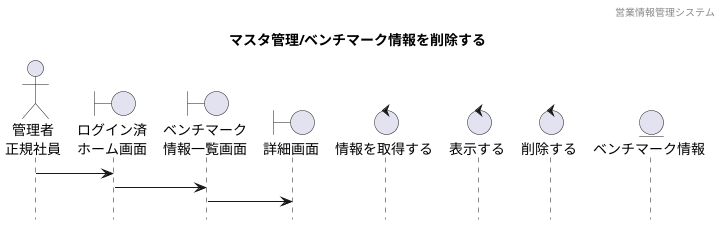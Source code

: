 @startuml sequence

hide footbox
header 営業情報管理システム
title マスタ管理/ベンチマーク情報を削除する

' actor "" as 
actor "管理者\n正規社員" as a1 

' boundary "" as 
boundary "ログイン済\nホーム画面" as b1
boundary "ベンチマーク\n情報一覧画面" as b2
boundary "詳細画面" as b3

' control "" as c
control "情報を取得する" as c1
' ↑ベンチマークマスタ情報を取得するだったんだけど変更していいかな
control "表示する" as c2
control "削除する" as c3

' entity "" as e
entity "ベンチマーク情報" as e1

a1 -> b1
b1 -> b2
b2 -> b3


@enduml
